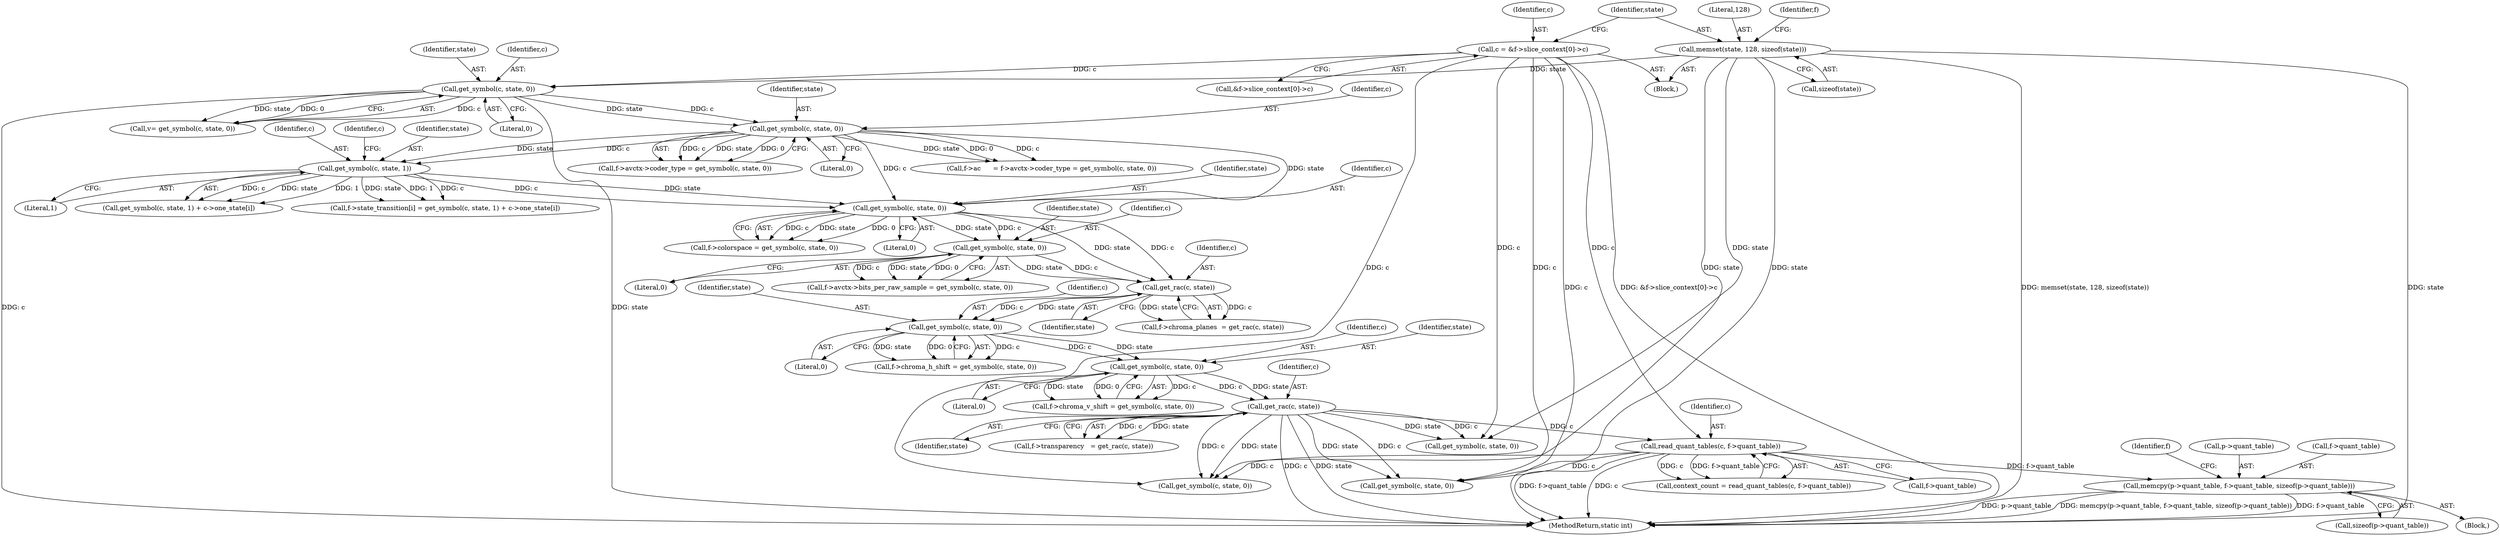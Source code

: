 digraph "0_FFmpeg_547d690d676064069d44703a1917e0dab7e33445@pointer" {
"1001195" [label="(Call,memcpy(p->quant_table, f->quant_table, sizeof(p->quant_table)))"];
"1000784" [label="(Call,read_quant_tables(c, f->quant_table))"];
"1000258" [label="(Call,get_rac(c, state))"];
"1000250" [label="(Call,get_symbol(c, state, 0))"];
"1000242" [label="(Call,get_symbol(c, state, 0))"];
"1000235" [label="(Call,get_rac(c, state))"];
"1000227" [label="(Call,get_symbol(c, state, 0))"];
"1000211" [label="(Call,get_symbol(c, state, 0))"];
"1000171" [label="(Call,get_symbol(c, state, 0))"];
"1000138" [label="(Call,get_symbol(c, state, 0))"];
"1000113" [label="(Call,c = &f->slice_context[0]->c)"];
"1000123" [label="(Call,memset(state, 128, sizeof(state)))"];
"1000198" [label="(Call,get_symbol(c, state, 1))"];
"1000165" [label="(Call,f->avctx->coder_type = get_symbol(c, state, 0))"];
"1000140" [label="(Identifier,state)"];
"1000197" [label="(Call,get_symbol(c, state, 1) + c->one_state[i])"];
"1000191" [label="(Call,f->state_transition[i] = get_symbol(c, state, 1) + c->one_state[i])"];
"1000260" [label="(Identifier,state)"];
"1000172" [label="(Identifier,c)"];
"1000243" [label="(Identifier,c)"];
"1000254" [label="(Call,f->transparency   = get_rac(c, state))"];
"1000231" [label="(Call,f->chroma_planes  = get_rac(c, state))"];
"1000139" [label="(Identifier,c)"];
"1000782" [label="(Call,context_count = read_quant_tables(c, f->quant_table))"];
"1000242" [label="(Call,get_symbol(c, state, 0))"];
"1000230" [label="(Literal,0)"];
"1000229" [label="(Identifier,state)"];
"1000237" [label="(Identifier,state)"];
"1000113" [label="(Call,c = &f->slice_context[0]->c)"];
"1000251" [label="(Identifier,c)"];
"1000245" [label="(Literal,0)"];
"1000235" [label="(Call,get_rac(c, state))"];
"1000174" [label="(Literal,0)"];
"1000227" [label="(Call,get_symbol(c, state, 0))"];
"1000114" [label="(Identifier,c)"];
"1000200" [label="(Identifier,state)"];
"1000126" [label="(Call,sizeof(state))"];
"1000214" [label="(Literal,0)"];
"1000125" [label="(Literal,128)"];
"1000173" [label="(Identifier,state)"];
"1001195" [label="(Call,memcpy(p->quant_table, f->quant_table, sizeof(p->quant_table)))"];
"1000962" [label="(Call,get_symbol(c, state, 0))"];
"1000207" [label="(Call,f->colorspace = get_symbol(c, state, 0))"];
"1000252" [label="(Identifier,state)"];
"1000213" [label="(Identifier,state)"];
"1000198" [label="(Call,get_symbol(c, state, 1))"];
"1000221" [label="(Call,f->avctx->bits_per_raw_sample = get_symbol(c, state, 0))"];
"1000244" [label="(Identifier,state)"];
"1000171" [label="(Call,get_symbol(c, state, 0))"];
"1000136" [label="(Call,v= get_symbol(c, state, 0))"];
"1000253" [label="(Literal,0)"];
"1001194" [label="(Block,)"];
"1000131" [label="(Identifier,f)"];
"1000785" [label="(Identifier,c)"];
"1000814" [label="(Call,get_symbol(c, state, 0))"];
"1000199" [label="(Identifier,c)"];
"1000236" [label="(Identifier,c)"];
"1000246" [label="(Call,f->chroma_v_shift = get_symbol(c, state, 0))"];
"1001202" [label="(Call,sizeof(p->quant_table))"];
"1000138" [label="(Call,get_symbol(c, state, 0))"];
"1000212" [label="(Identifier,c)"];
"1000115" [label="(Call,&f->slice_context[0]->c)"];
"1001196" [label="(Call,p->quant_table)"];
"1000123" [label="(Call,memset(state, 128, sizeof(state)))"];
"1000784" [label="(Call,read_quant_tables(c, f->quant_table))"];
"1001147" [label="(Call,get_symbol(c, state, 0))"];
"1000104" [label="(Block,)"];
"1000161" [label="(Call,f->ac      = f->avctx->coder_type = get_symbol(c, state, 0))"];
"1000228" [label="(Identifier,c)"];
"1000201" [label="(Literal,1)"];
"1000204" [label="(Identifier,c)"];
"1001199" [label="(Call,f->quant_table)"];
"1001241" [label="(MethodReturn,static int)"];
"1001209" [label="(Identifier,f)"];
"1000259" [label="(Identifier,c)"];
"1000238" [label="(Call,f->chroma_h_shift = get_symbol(c, state, 0))"];
"1000141" [label="(Literal,0)"];
"1000250" [label="(Call,get_symbol(c, state, 0))"];
"1000124" [label="(Identifier,state)"];
"1000258" [label="(Call,get_rac(c, state))"];
"1000211" [label="(Call,get_symbol(c, state, 0))"];
"1000786" [label="(Call,f->quant_table)"];
"1001195" -> "1001194"  [label="AST: "];
"1001195" -> "1001202"  [label="CFG: "];
"1001196" -> "1001195"  [label="AST: "];
"1001199" -> "1001195"  [label="AST: "];
"1001202" -> "1001195"  [label="AST: "];
"1001209" -> "1001195"  [label="CFG: "];
"1001195" -> "1001241"  [label="DDG: f->quant_table"];
"1001195" -> "1001241"  [label="DDG: p->quant_table"];
"1001195" -> "1001241"  [label="DDG: memcpy(p->quant_table, f->quant_table, sizeof(p->quant_table))"];
"1000784" -> "1001195"  [label="DDG: f->quant_table"];
"1000784" -> "1000782"  [label="AST: "];
"1000784" -> "1000786"  [label="CFG: "];
"1000785" -> "1000784"  [label="AST: "];
"1000786" -> "1000784"  [label="AST: "];
"1000782" -> "1000784"  [label="CFG: "];
"1000784" -> "1001241"  [label="DDG: c"];
"1000784" -> "1001241"  [label="DDG: f->quant_table"];
"1000784" -> "1000782"  [label="DDG: c"];
"1000784" -> "1000782"  [label="DDG: f->quant_table"];
"1000258" -> "1000784"  [label="DDG: c"];
"1000113" -> "1000784"  [label="DDG: c"];
"1000784" -> "1000962"  [label="DDG: c"];
"1000784" -> "1001147"  [label="DDG: c"];
"1000258" -> "1000254"  [label="AST: "];
"1000258" -> "1000260"  [label="CFG: "];
"1000259" -> "1000258"  [label="AST: "];
"1000260" -> "1000258"  [label="AST: "];
"1000254" -> "1000258"  [label="CFG: "];
"1000258" -> "1001241"  [label="DDG: c"];
"1000258" -> "1001241"  [label="DDG: state"];
"1000258" -> "1000254"  [label="DDG: c"];
"1000258" -> "1000254"  [label="DDG: state"];
"1000250" -> "1000258"  [label="DDG: c"];
"1000250" -> "1000258"  [label="DDG: state"];
"1000258" -> "1000814"  [label="DDG: c"];
"1000258" -> "1000814"  [label="DDG: state"];
"1000258" -> "1000962"  [label="DDG: c"];
"1000258" -> "1000962"  [label="DDG: state"];
"1000258" -> "1001147"  [label="DDG: c"];
"1000258" -> "1001147"  [label="DDG: state"];
"1000250" -> "1000246"  [label="AST: "];
"1000250" -> "1000253"  [label="CFG: "];
"1000251" -> "1000250"  [label="AST: "];
"1000252" -> "1000250"  [label="AST: "];
"1000253" -> "1000250"  [label="AST: "];
"1000246" -> "1000250"  [label="CFG: "];
"1000250" -> "1000246"  [label="DDG: c"];
"1000250" -> "1000246"  [label="DDG: state"];
"1000250" -> "1000246"  [label="DDG: 0"];
"1000242" -> "1000250"  [label="DDG: c"];
"1000242" -> "1000250"  [label="DDG: state"];
"1000242" -> "1000238"  [label="AST: "];
"1000242" -> "1000245"  [label="CFG: "];
"1000243" -> "1000242"  [label="AST: "];
"1000244" -> "1000242"  [label="AST: "];
"1000245" -> "1000242"  [label="AST: "];
"1000238" -> "1000242"  [label="CFG: "];
"1000242" -> "1000238"  [label="DDG: c"];
"1000242" -> "1000238"  [label="DDG: state"];
"1000242" -> "1000238"  [label="DDG: 0"];
"1000235" -> "1000242"  [label="DDG: c"];
"1000235" -> "1000242"  [label="DDG: state"];
"1000235" -> "1000231"  [label="AST: "];
"1000235" -> "1000237"  [label="CFG: "];
"1000236" -> "1000235"  [label="AST: "];
"1000237" -> "1000235"  [label="AST: "];
"1000231" -> "1000235"  [label="CFG: "];
"1000235" -> "1000231"  [label="DDG: c"];
"1000235" -> "1000231"  [label="DDG: state"];
"1000227" -> "1000235"  [label="DDG: c"];
"1000227" -> "1000235"  [label="DDG: state"];
"1000211" -> "1000235"  [label="DDG: c"];
"1000211" -> "1000235"  [label="DDG: state"];
"1000227" -> "1000221"  [label="AST: "];
"1000227" -> "1000230"  [label="CFG: "];
"1000228" -> "1000227"  [label="AST: "];
"1000229" -> "1000227"  [label="AST: "];
"1000230" -> "1000227"  [label="AST: "];
"1000221" -> "1000227"  [label="CFG: "];
"1000227" -> "1000221"  [label="DDG: c"];
"1000227" -> "1000221"  [label="DDG: state"];
"1000227" -> "1000221"  [label="DDG: 0"];
"1000211" -> "1000227"  [label="DDG: c"];
"1000211" -> "1000227"  [label="DDG: state"];
"1000211" -> "1000207"  [label="AST: "];
"1000211" -> "1000214"  [label="CFG: "];
"1000212" -> "1000211"  [label="AST: "];
"1000213" -> "1000211"  [label="AST: "];
"1000214" -> "1000211"  [label="AST: "];
"1000207" -> "1000211"  [label="CFG: "];
"1000211" -> "1000207"  [label="DDG: c"];
"1000211" -> "1000207"  [label="DDG: state"];
"1000211" -> "1000207"  [label="DDG: 0"];
"1000171" -> "1000211"  [label="DDG: c"];
"1000171" -> "1000211"  [label="DDG: state"];
"1000198" -> "1000211"  [label="DDG: c"];
"1000198" -> "1000211"  [label="DDG: state"];
"1000171" -> "1000165"  [label="AST: "];
"1000171" -> "1000174"  [label="CFG: "];
"1000172" -> "1000171"  [label="AST: "];
"1000173" -> "1000171"  [label="AST: "];
"1000174" -> "1000171"  [label="AST: "];
"1000165" -> "1000171"  [label="CFG: "];
"1000171" -> "1000161"  [label="DDG: c"];
"1000171" -> "1000161"  [label="DDG: state"];
"1000171" -> "1000161"  [label="DDG: 0"];
"1000171" -> "1000165"  [label="DDG: c"];
"1000171" -> "1000165"  [label="DDG: state"];
"1000171" -> "1000165"  [label="DDG: 0"];
"1000138" -> "1000171"  [label="DDG: c"];
"1000138" -> "1000171"  [label="DDG: state"];
"1000171" -> "1000198"  [label="DDG: c"];
"1000171" -> "1000198"  [label="DDG: state"];
"1000138" -> "1000136"  [label="AST: "];
"1000138" -> "1000141"  [label="CFG: "];
"1000139" -> "1000138"  [label="AST: "];
"1000140" -> "1000138"  [label="AST: "];
"1000141" -> "1000138"  [label="AST: "];
"1000136" -> "1000138"  [label="CFG: "];
"1000138" -> "1001241"  [label="DDG: c"];
"1000138" -> "1001241"  [label="DDG: state"];
"1000138" -> "1000136"  [label="DDG: c"];
"1000138" -> "1000136"  [label="DDG: state"];
"1000138" -> "1000136"  [label="DDG: 0"];
"1000113" -> "1000138"  [label="DDG: c"];
"1000123" -> "1000138"  [label="DDG: state"];
"1000113" -> "1000104"  [label="AST: "];
"1000113" -> "1000115"  [label="CFG: "];
"1000114" -> "1000113"  [label="AST: "];
"1000115" -> "1000113"  [label="AST: "];
"1000124" -> "1000113"  [label="CFG: "];
"1000113" -> "1001241"  [label="DDG: c"];
"1000113" -> "1001241"  [label="DDG: &f->slice_context[0]->c"];
"1000113" -> "1000814"  [label="DDG: c"];
"1000113" -> "1000962"  [label="DDG: c"];
"1000113" -> "1001147"  [label="DDG: c"];
"1000123" -> "1000104"  [label="AST: "];
"1000123" -> "1000126"  [label="CFG: "];
"1000124" -> "1000123"  [label="AST: "];
"1000125" -> "1000123"  [label="AST: "];
"1000126" -> "1000123"  [label="AST: "];
"1000131" -> "1000123"  [label="CFG: "];
"1000123" -> "1001241"  [label="DDG: memset(state, 128, sizeof(state))"];
"1000123" -> "1001241"  [label="DDG: state"];
"1000123" -> "1000814"  [label="DDG: state"];
"1000123" -> "1000962"  [label="DDG: state"];
"1000123" -> "1001147"  [label="DDG: state"];
"1000198" -> "1000197"  [label="AST: "];
"1000198" -> "1000201"  [label="CFG: "];
"1000199" -> "1000198"  [label="AST: "];
"1000200" -> "1000198"  [label="AST: "];
"1000201" -> "1000198"  [label="AST: "];
"1000204" -> "1000198"  [label="CFG: "];
"1000198" -> "1000191"  [label="DDG: c"];
"1000198" -> "1000191"  [label="DDG: state"];
"1000198" -> "1000191"  [label="DDG: 1"];
"1000198" -> "1000197"  [label="DDG: c"];
"1000198" -> "1000197"  [label="DDG: state"];
"1000198" -> "1000197"  [label="DDG: 1"];
}
